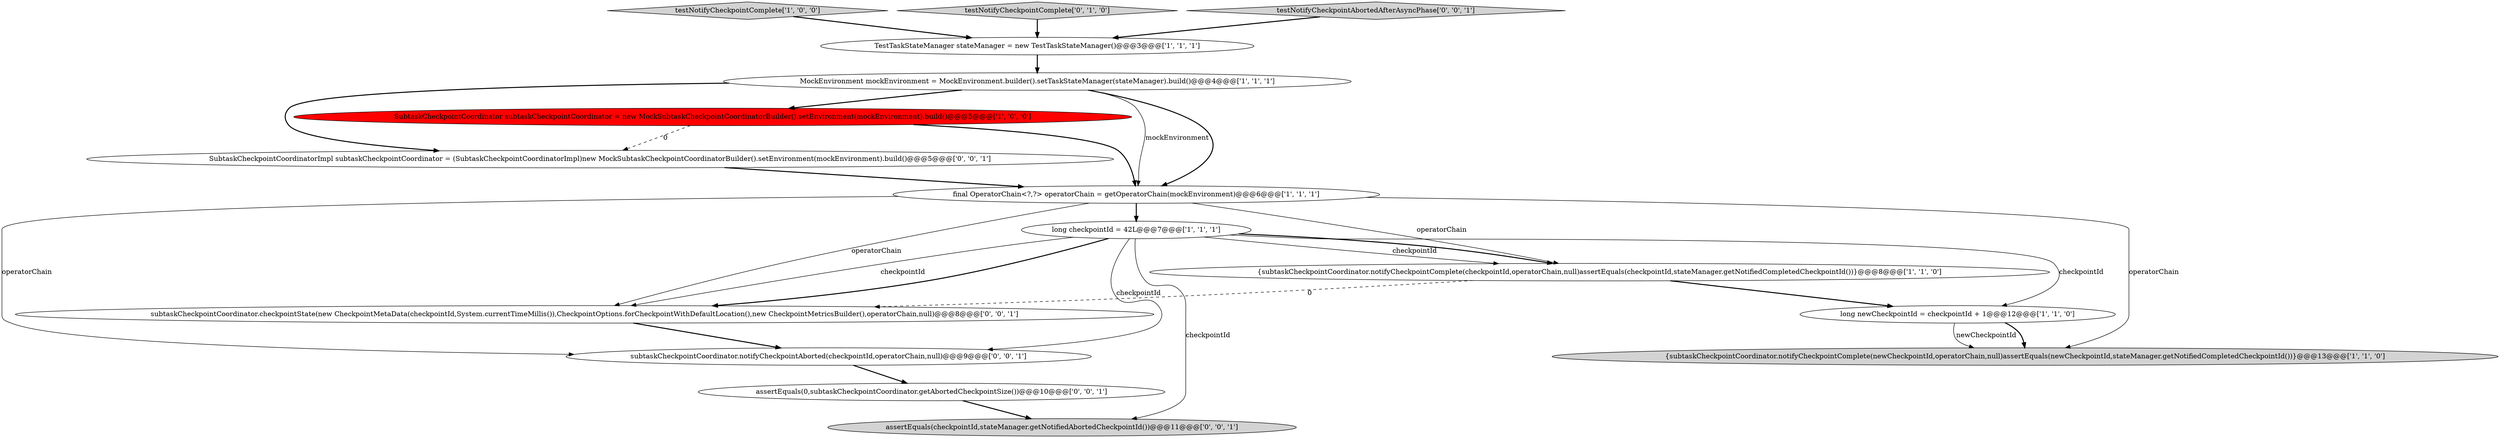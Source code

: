 digraph {
10 [style = filled, label = "assertEquals(checkpointId,stateManager.getNotifiedAbortedCheckpointId())@@@11@@@['0', '0', '1']", fillcolor = lightgray, shape = ellipse image = "AAA0AAABBB3BBB"];
14 [style = filled, label = "SubtaskCheckpointCoordinatorImpl subtaskCheckpointCoordinator = (SubtaskCheckpointCoordinatorImpl)new MockSubtaskCheckpointCoordinatorBuilder().setEnvironment(mockEnvironment).build()@@@5@@@['0', '0', '1']", fillcolor = white, shape = ellipse image = "AAA0AAABBB3BBB"];
2 [style = filled, label = "MockEnvironment mockEnvironment = MockEnvironment.builder().setTaskStateManager(stateManager).build()@@@4@@@['1', '1', '1']", fillcolor = white, shape = ellipse image = "AAA0AAABBB1BBB"];
4 [style = filled, label = "testNotifyCheckpointComplete['1', '0', '0']", fillcolor = lightgray, shape = diamond image = "AAA0AAABBB1BBB"];
1 [style = filled, label = "{subtaskCheckpointCoordinator.notifyCheckpointComplete(checkpointId,operatorChain,null)assertEquals(checkpointId,stateManager.getNotifiedCompletedCheckpointId())}@@@8@@@['1', '1', '0']", fillcolor = white, shape = ellipse image = "AAA0AAABBB1BBB"];
9 [style = filled, label = "testNotifyCheckpointComplete['0', '1', '0']", fillcolor = lightgray, shape = diamond image = "AAA0AAABBB2BBB"];
7 [style = filled, label = "TestTaskStateManager stateManager = new TestTaskStateManager()@@@3@@@['1', '1', '1']", fillcolor = white, shape = ellipse image = "AAA0AAABBB1BBB"];
6 [style = filled, label = "long newCheckpointId = checkpointId + 1@@@12@@@['1', '1', '0']", fillcolor = white, shape = ellipse image = "AAA0AAABBB1BBB"];
8 [style = filled, label = "final OperatorChain<?,?> operatorChain = getOperatorChain(mockEnvironment)@@@6@@@['1', '1', '1']", fillcolor = white, shape = ellipse image = "AAA0AAABBB1BBB"];
11 [style = filled, label = "subtaskCheckpointCoordinator.notifyCheckpointAborted(checkpointId,operatorChain,null)@@@9@@@['0', '0', '1']", fillcolor = white, shape = ellipse image = "AAA0AAABBB3BBB"];
13 [style = filled, label = "subtaskCheckpointCoordinator.checkpointState(new CheckpointMetaData(checkpointId,System.currentTimeMillis()),CheckpointOptions.forCheckpointWithDefaultLocation(),new CheckpointMetricsBuilder(),operatorChain,null)@@@8@@@['0', '0', '1']", fillcolor = white, shape = ellipse image = "AAA0AAABBB3BBB"];
0 [style = filled, label = "SubtaskCheckpointCoordinator subtaskCheckpointCoordinator = new MockSubtaskCheckpointCoordinatorBuilder().setEnvironment(mockEnvironment).build()@@@5@@@['1', '0', '0']", fillcolor = red, shape = ellipse image = "AAA1AAABBB1BBB"];
15 [style = filled, label = "testNotifyCheckpointAbortedAfterAsyncPhase['0', '0', '1']", fillcolor = lightgray, shape = diamond image = "AAA0AAABBB3BBB"];
3 [style = filled, label = "{subtaskCheckpointCoordinator.notifyCheckpointComplete(newCheckpointId,operatorChain,null)assertEquals(newCheckpointId,stateManager.getNotifiedCompletedCheckpointId())}@@@13@@@['1', '1', '0']", fillcolor = lightgray, shape = ellipse image = "AAA0AAABBB1BBB"];
12 [style = filled, label = "assertEquals(0,subtaskCheckpointCoordinator.getAbortedCheckpointSize())@@@10@@@['0', '0', '1']", fillcolor = white, shape = ellipse image = "AAA0AAABBB3BBB"];
5 [style = filled, label = "long checkpointId = 42L@@@7@@@['1', '1', '1']", fillcolor = white, shape = ellipse image = "AAA0AAABBB1BBB"];
8->13 [style = solid, label="operatorChain"];
6->3 [style = bold, label=""];
5->1 [style = solid, label="checkpointId"];
15->7 [style = bold, label=""];
8->3 [style = solid, label="operatorChain"];
5->13 [style = solid, label="checkpointId"];
6->3 [style = solid, label="newCheckpointId"];
11->12 [style = bold, label=""];
8->11 [style = solid, label="operatorChain"];
9->7 [style = bold, label=""];
13->11 [style = bold, label=""];
4->7 [style = bold, label=""];
1->13 [style = dashed, label="0"];
0->14 [style = dashed, label="0"];
5->10 [style = solid, label="checkpointId"];
5->1 [style = bold, label=""];
2->0 [style = bold, label=""];
1->6 [style = bold, label=""];
12->10 [style = bold, label=""];
8->1 [style = solid, label="operatorChain"];
8->5 [style = bold, label=""];
7->2 [style = bold, label=""];
5->13 [style = bold, label=""];
5->11 [style = solid, label="checkpointId"];
2->14 [style = bold, label=""];
0->8 [style = bold, label=""];
5->6 [style = solid, label="checkpointId"];
14->8 [style = bold, label=""];
2->8 [style = solid, label="mockEnvironment"];
2->8 [style = bold, label=""];
}
